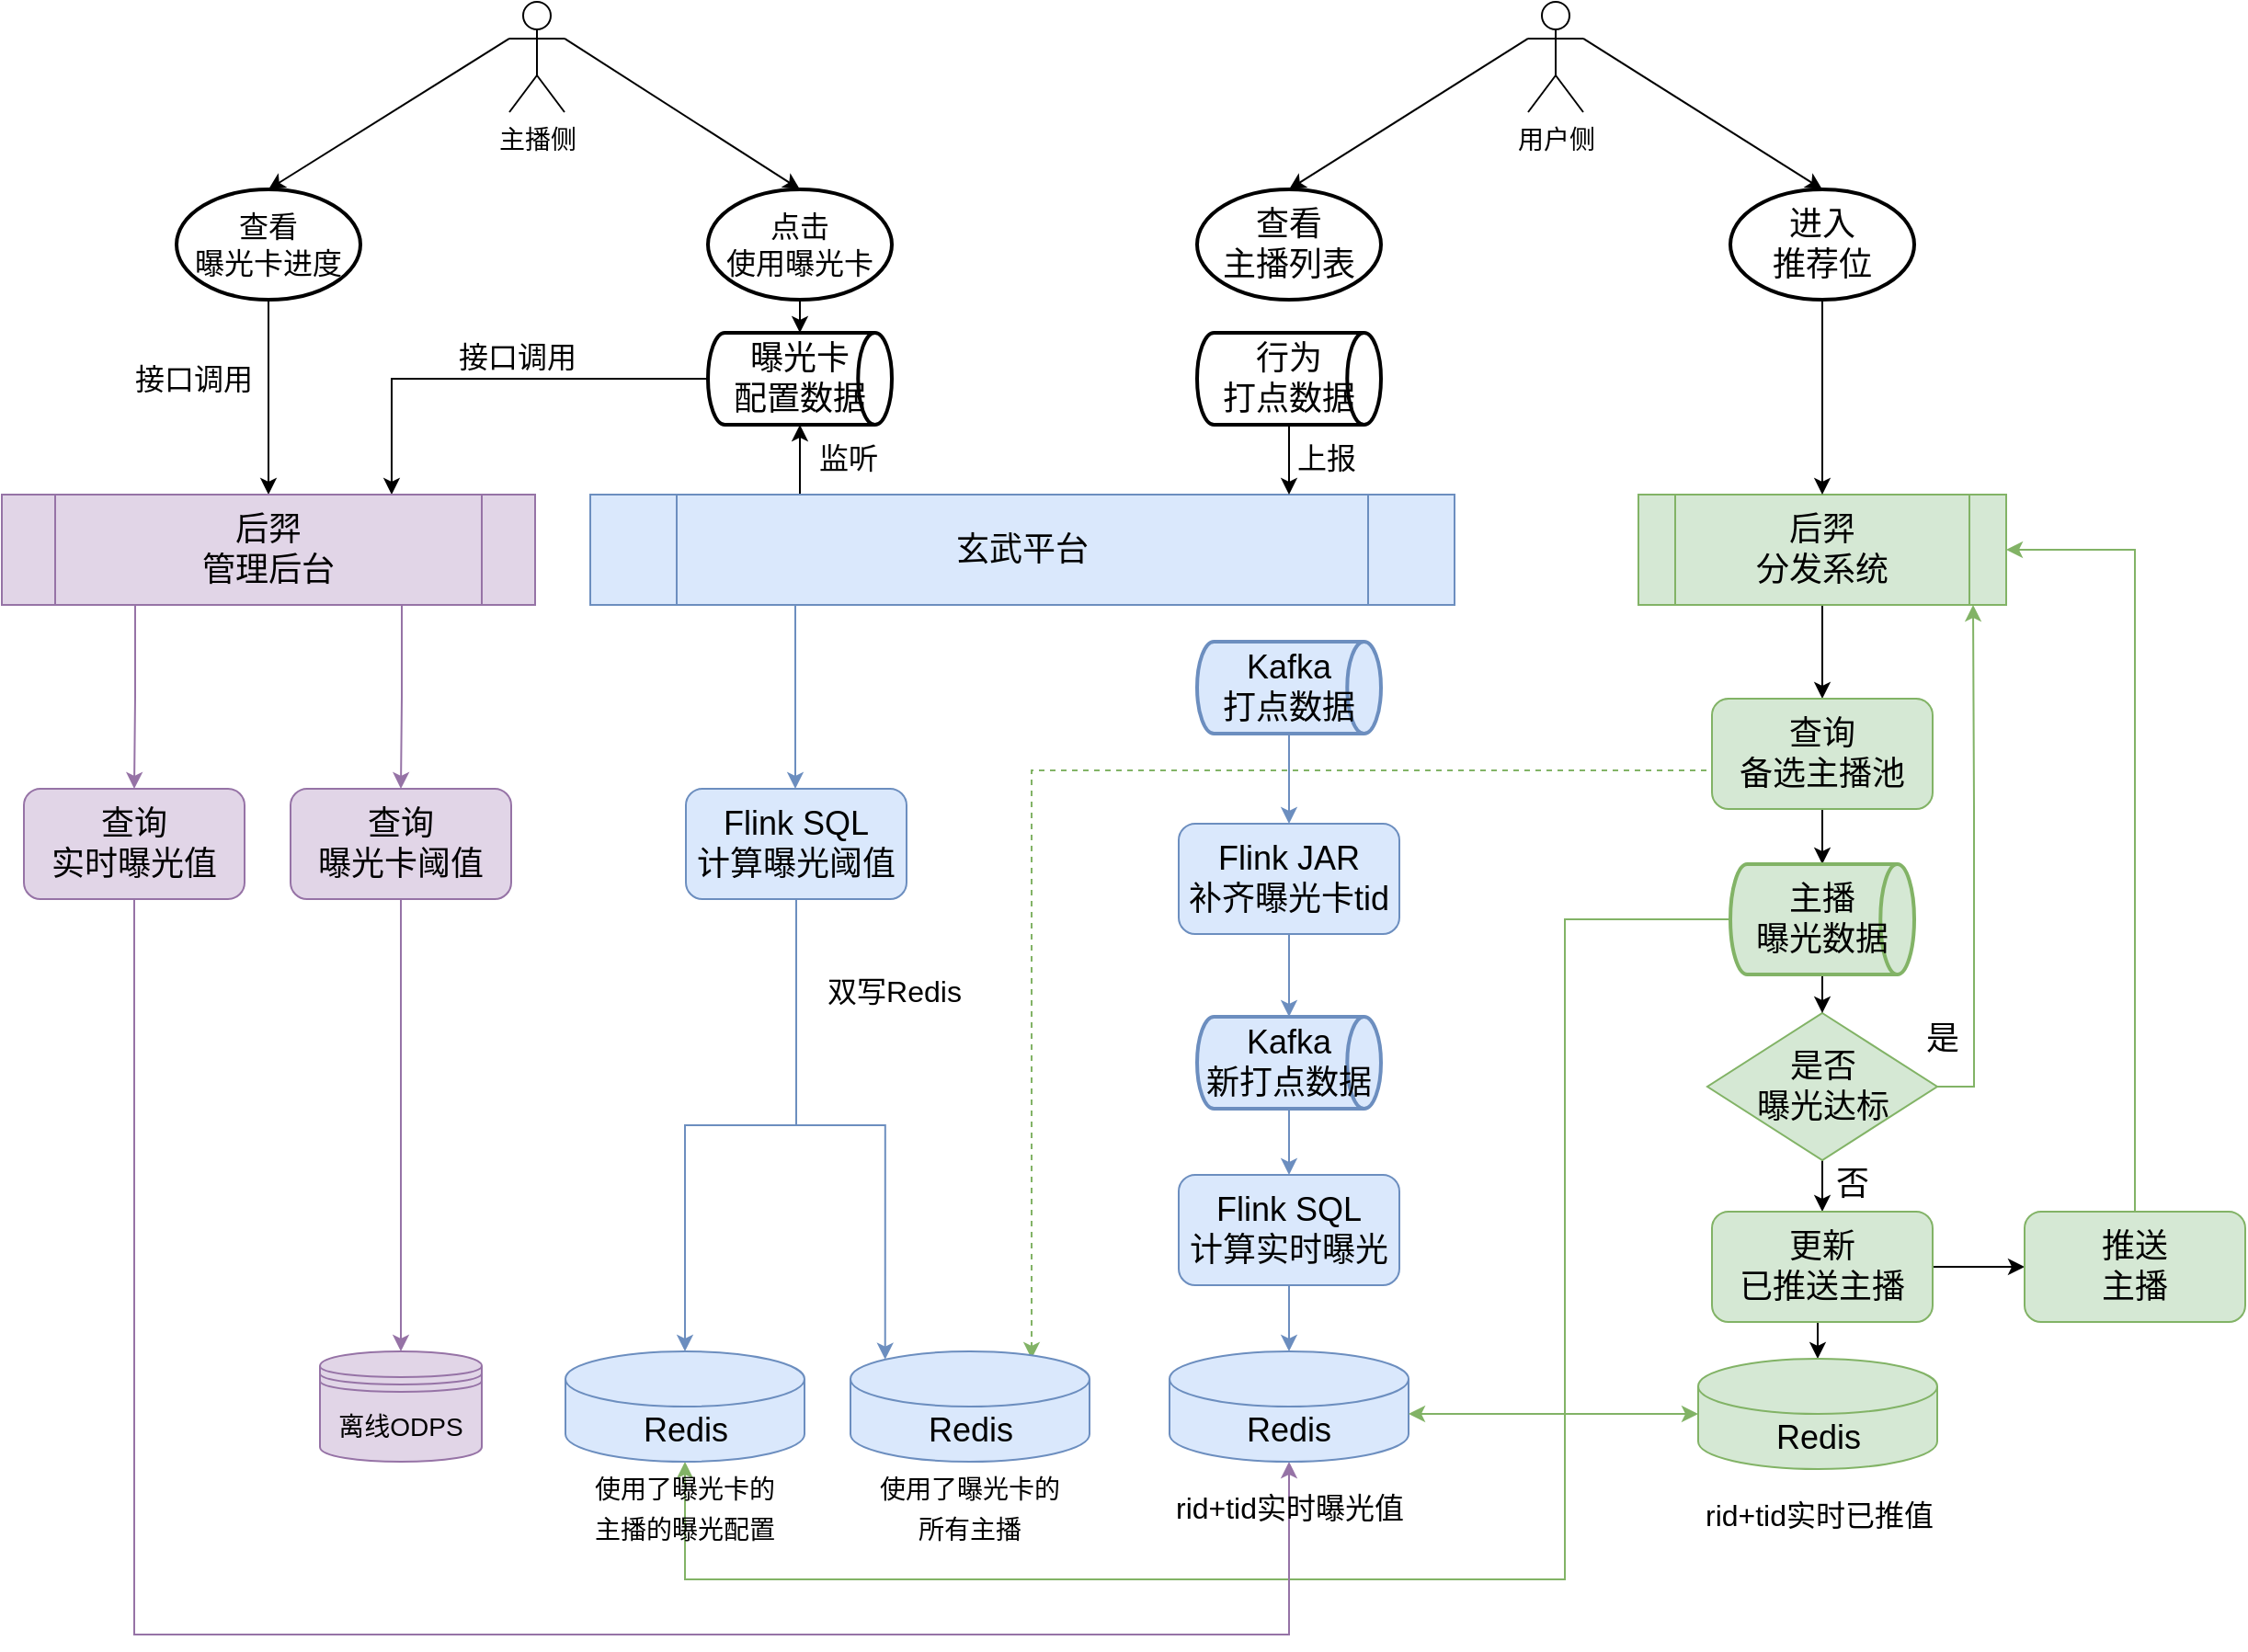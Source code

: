 <mxfile version="18.1.2" type="github">
  <diagram id="C5RBs43oDa-KdzZeNtuy" name="Page-1">
    <mxGraphModel dx="2249" dy="708" grid="1" gridSize="10" guides="1" tooltips="1" connect="1" arrows="1" fold="1" page="1" pageScale="1" pageWidth="827" pageHeight="1169" math="0" shadow="0">
      <root>
        <mxCell id="WIyWlLk6GJQsqaUBKTNV-0" />
        <mxCell id="WIyWlLk6GJQsqaUBKTNV-1" parent="WIyWlLk6GJQsqaUBKTNV-0" />
        <mxCell id="QYNvbnqAfwnq2PlY06qU-68" style="edgeStyle=orthogonalEdgeStyle;rounded=0;orthogonalLoop=1;jettySize=auto;html=1;exitX=0;exitY=0.5;exitDx=0;exitDy=0;exitPerimeter=0;entryX=0.5;entryY=1;entryDx=0;entryDy=0;entryPerimeter=0;fontSize=16;fillColor=#d5e8d4;strokeColor=#82b366;" edge="1" parent="WIyWlLk6GJQsqaUBKTNV-1" source="QYNvbnqAfwnq2PlY06qU-36" target="QYNvbnqAfwnq2PlY06qU-10">
          <mxGeometry relative="1" as="geometry">
            <Array as="points">
              <mxPoint x="600" y="611" />
              <mxPoint x="600" y="970" />
              <mxPoint x="122" y="970" />
            </Array>
          </mxGeometry>
        </mxCell>
        <mxCell id="QYNvbnqAfwnq2PlY06qU-76" style="edgeStyle=orthogonalEdgeStyle;rounded=0;orthogonalLoop=1;jettySize=auto;html=1;exitX=0.5;exitY=1;exitDx=0;exitDy=0;fontSize=16;entryX=0.5;entryY=1;entryDx=0;entryDy=0;entryPerimeter=0;fillColor=#e1d5e7;strokeColor=#9673a6;" edge="1" parent="WIyWlLk6GJQsqaUBKTNV-1" source="QYNvbnqAfwnq2PlY06qU-73" target="QYNvbnqAfwnq2PlY06qU-13">
          <mxGeometry relative="1" as="geometry">
            <mxPoint x="451" y="880" as="targetPoint" />
            <Array as="points">
              <mxPoint x="-178" y="1000" />
              <mxPoint x="450" y="1000" />
            </Array>
          </mxGeometry>
        </mxCell>
        <mxCell id="QYNvbnqAfwnq2PlY06qU-83" style="edgeStyle=none;rounded=0;orthogonalLoop=1;jettySize=auto;html=1;exitX=1;exitY=0.333;exitDx=0;exitDy=0;exitPerimeter=0;entryX=0.5;entryY=0;entryDx=0;entryDy=0;entryPerimeter=0;fontSize=16;" edge="1" parent="WIyWlLk6GJQsqaUBKTNV-1" source="QYNvbnqAfwnq2PlY06qU-0" target="QYNvbnqAfwnq2PlY06qU-32">
          <mxGeometry relative="1" as="geometry" />
        </mxCell>
        <mxCell id="QYNvbnqAfwnq2PlY06qU-84" style="edgeStyle=none;rounded=0;orthogonalLoop=1;jettySize=auto;html=1;exitX=0;exitY=0.333;exitDx=0;exitDy=0;exitPerimeter=0;entryX=0.5;entryY=0;entryDx=0;entryDy=0;entryPerimeter=0;fontSize=16;" edge="1" parent="WIyWlLk6GJQsqaUBKTNV-1" source="QYNvbnqAfwnq2PlY06qU-0" target="QYNvbnqAfwnq2PlY06qU-34">
          <mxGeometry relative="1" as="geometry" />
        </mxCell>
        <mxCell id="QYNvbnqAfwnq2PlY06qU-0" value="&lt;font style=&quot;font-size: 14px;&quot;&gt;主播侧&lt;/font&gt;" style="shape=umlActor;verticalLabelPosition=bottom;verticalAlign=top;html=1;outlineConnect=0;" vertex="1" parent="WIyWlLk6GJQsqaUBKTNV-1">
          <mxGeometry x="26" y="112" width="30" height="60" as="geometry" />
        </mxCell>
        <mxCell id="QYNvbnqAfwnq2PlY06qU-81" style="rounded=0;orthogonalLoop=1;jettySize=auto;html=1;exitX=1;exitY=0.333;exitDx=0;exitDy=0;exitPerimeter=0;entryX=0.5;entryY=0;entryDx=0;entryDy=0;entryPerimeter=0;fontSize=16;" edge="1" parent="WIyWlLk6GJQsqaUBKTNV-1" source="QYNvbnqAfwnq2PlY06qU-1" target="QYNvbnqAfwnq2PlY06qU-31">
          <mxGeometry relative="1" as="geometry" />
        </mxCell>
        <mxCell id="QYNvbnqAfwnq2PlY06qU-82" style="edgeStyle=none;rounded=0;orthogonalLoop=1;jettySize=auto;html=1;exitX=0;exitY=0.333;exitDx=0;exitDy=0;exitPerimeter=0;entryX=0.5;entryY=0;entryDx=0;entryDy=0;entryPerimeter=0;fontSize=16;" edge="1" parent="WIyWlLk6GJQsqaUBKTNV-1" source="QYNvbnqAfwnq2PlY06qU-1" target="QYNvbnqAfwnq2PlY06qU-35">
          <mxGeometry relative="1" as="geometry" />
        </mxCell>
        <mxCell id="QYNvbnqAfwnq2PlY06qU-1" value="&lt;font style=&quot;font-size: 14px;&quot;&gt;用户侧&lt;/font&gt;" style="shape=umlActor;verticalLabelPosition=bottom;verticalAlign=top;html=1;outlineConnect=0;" vertex="1" parent="WIyWlLk6GJQsqaUBKTNV-1">
          <mxGeometry x="580" y="112" width="30" height="60" as="geometry" />
        </mxCell>
        <mxCell id="QYNvbnqAfwnq2PlY06qU-38" style="edgeStyle=orthogonalEdgeStyle;rounded=0;orthogonalLoop=1;jettySize=auto;html=1;exitX=0.5;exitY=1;exitDx=0;exitDy=0;entryX=0.5;entryY=0;entryDx=0;entryDy=0;fontSize=18;" edge="1" parent="WIyWlLk6GJQsqaUBKTNV-1" source="QYNvbnqAfwnq2PlY06qU-3" target="QYNvbnqAfwnq2PlY06qU-4">
          <mxGeometry relative="1" as="geometry" />
        </mxCell>
        <mxCell id="QYNvbnqAfwnq2PlY06qU-3" value="后羿&lt;br&gt;分发系统" style="shape=process;whiteSpace=wrap;html=1;backgroundOutline=1;fontSize=18;fillColor=#d5e8d4;strokeColor=#82b366;" vertex="1" parent="WIyWlLk6GJQsqaUBKTNV-1">
          <mxGeometry x="640" y="380" width="200" height="60" as="geometry" />
        </mxCell>
        <mxCell id="QYNvbnqAfwnq2PlY06qU-39" style="edgeStyle=orthogonalEdgeStyle;rounded=0;orthogonalLoop=1;jettySize=auto;html=1;exitX=0.5;exitY=1;exitDx=0;exitDy=0;entryX=0.5;entryY=0;entryDx=0;entryDy=0;entryPerimeter=0;fontSize=18;" edge="1" parent="WIyWlLk6GJQsqaUBKTNV-1" source="QYNvbnqAfwnq2PlY06qU-4" target="QYNvbnqAfwnq2PlY06qU-36">
          <mxGeometry relative="1" as="geometry" />
        </mxCell>
        <mxCell id="QYNvbnqAfwnq2PlY06qU-98" style="edgeStyle=orthogonalEdgeStyle;rounded=0;orthogonalLoop=1;jettySize=auto;html=1;exitX=0;exitY=0.5;exitDx=0;exitDy=0;fontSize=16;fillColor=#d5e8d4;strokeColor=#82b366;dashed=1;" edge="1" parent="WIyWlLk6GJQsqaUBKTNV-1" source="QYNvbnqAfwnq2PlY06qU-4">
          <mxGeometry relative="1" as="geometry">
            <mxPoint x="310" y="850" as="targetPoint" />
            <Array as="points">
              <mxPoint x="680" y="530" />
              <mxPoint x="310" y="530" />
            </Array>
          </mxGeometry>
        </mxCell>
        <mxCell id="QYNvbnqAfwnq2PlY06qU-4" value="&lt;span style=&quot;font-size: 18px;&quot;&gt;查询&lt;br&gt;备选主播池&lt;/span&gt;" style="rounded=1;whiteSpace=wrap;html=1;fontSize=14;fillColor=#d5e8d4;strokeColor=#82b366;" vertex="1" parent="WIyWlLk6GJQsqaUBKTNV-1">
          <mxGeometry x="680" y="491" width="120" height="60" as="geometry" />
        </mxCell>
        <mxCell id="QYNvbnqAfwnq2PlY06qU-7" value="" style="group;" vertex="1" connectable="0" parent="WIyWlLk6GJQsqaUBKTNV-1">
          <mxGeometry x="209" y="846" width="135" height="100" as="geometry" />
        </mxCell>
        <mxCell id="QYNvbnqAfwnq2PlY06qU-5" value="Redis" style="shape=cylinder3;whiteSpace=wrap;html=1;boundedLbl=1;backgroundOutline=1;size=15;fontSize=18;fillColor=#dae8fc;strokeColor=#6c8ebf;" vertex="1" parent="QYNvbnqAfwnq2PlY06qU-7">
          <mxGeometry x="2.5" width="130" height="60" as="geometry" />
        </mxCell>
        <mxCell id="QYNvbnqAfwnq2PlY06qU-6" value="&lt;font style=&quot;font-size: 14px;&quot;&gt;使用了曝光卡的&lt;br&gt;所有主播&lt;/font&gt;" style="text;html=1;align=center;verticalAlign=middle;whiteSpace=wrap;rounded=0;fontSize=18;" vertex="1" parent="QYNvbnqAfwnq2PlY06qU-7">
          <mxGeometry y="70" width="135" height="30" as="geometry" />
        </mxCell>
        <mxCell id="QYNvbnqAfwnq2PlY06qU-9" value="" style="group;" vertex="1" connectable="0" parent="WIyWlLk6GJQsqaUBKTNV-1">
          <mxGeometry x="54" y="846" width="135" height="100" as="geometry" />
        </mxCell>
        <mxCell id="QYNvbnqAfwnq2PlY06qU-10" value="Redis" style="shape=cylinder3;whiteSpace=wrap;html=1;boundedLbl=1;backgroundOutline=1;size=15;fontSize=18;fillColor=#dae8fc;strokeColor=#6c8ebf;" vertex="1" parent="QYNvbnqAfwnq2PlY06qU-9">
          <mxGeometry x="2.5" width="130" height="60" as="geometry" />
        </mxCell>
        <mxCell id="QYNvbnqAfwnq2PlY06qU-11" value="&lt;font style=&quot;font-size: 14px;&quot;&gt;使用了曝光卡的&lt;br&gt;主播的曝光配置&lt;/font&gt;" style="text;html=1;strokeColor=none;fillColor=none;align=center;verticalAlign=middle;whiteSpace=wrap;rounded=0;fontSize=18;" vertex="1" parent="QYNvbnqAfwnq2PlY06qU-9">
          <mxGeometry y="70" width="135" height="30" as="geometry" />
        </mxCell>
        <mxCell id="QYNvbnqAfwnq2PlY06qU-12" value="" style="group;" vertex="1" connectable="0" parent="WIyWlLk6GJQsqaUBKTNV-1">
          <mxGeometry x="382.5" y="846" width="135" height="100" as="geometry" />
        </mxCell>
        <mxCell id="QYNvbnqAfwnq2PlY06qU-13" value="Redis" style="shape=cylinder3;whiteSpace=wrap;html=1;boundedLbl=1;backgroundOutline=1;size=15;fontSize=18;fillColor=#dae8fc;strokeColor=#6c8ebf;" vertex="1" parent="QYNvbnqAfwnq2PlY06qU-12">
          <mxGeometry x="2.5" width="130" height="60" as="geometry" />
        </mxCell>
        <mxCell id="QYNvbnqAfwnq2PlY06qU-14" value="&lt;font style=&quot;font-size: 16px;&quot;&gt;rid+tid实时曝光值&lt;/font&gt;" style="text;html=1;align=center;verticalAlign=middle;whiteSpace=wrap;rounded=0;fontSize=18;" vertex="1" parent="QYNvbnqAfwnq2PlY06qU-12">
          <mxGeometry x="0.5" y="70" width="135" height="30" as="geometry" />
        </mxCell>
        <mxCell id="QYNvbnqAfwnq2PlY06qU-41" style="edgeStyle=orthogonalEdgeStyle;rounded=0;orthogonalLoop=1;jettySize=auto;html=1;exitX=0.5;exitY=1;exitDx=0;exitDy=0;fontSize=18;" edge="1" parent="WIyWlLk6GJQsqaUBKTNV-1" source="QYNvbnqAfwnq2PlY06qU-15" target="QYNvbnqAfwnq2PlY06qU-16">
          <mxGeometry relative="1" as="geometry" />
        </mxCell>
        <mxCell id="QYNvbnqAfwnq2PlY06qU-49" style="edgeStyle=orthogonalEdgeStyle;rounded=0;orthogonalLoop=1;jettySize=auto;html=1;exitX=1;exitY=0.5;exitDx=0;exitDy=0;entryX=0.91;entryY=1;entryDx=0;entryDy=0;entryPerimeter=0;fontSize=18;fillColor=#d5e8d4;strokeColor=#82b366;" edge="1" parent="WIyWlLk6GJQsqaUBKTNV-1" source="QYNvbnqAfwnq2PlY06qU-15" target="QYNvbnqAfwnq2PlY06qU-3">
          <mxGeometry relative="1" as="geometry" />
        </mxCell>
        <mxCell id="QYNvbnqAfwnq2PlY06qU-15" value="&lt;font style=&quot;font-size: 18px;&quot;&gt;是否&lt;br&gt;曝光达标&lt;/font&gt;" style="rhombus;whiteSpace=wrap;html=1;fontSize=14;fillColor=#d5e8d4;strokeColor=#82b366;" vertex="1" parent="WIyWlLk6GJQsqaUBKTNV-1">
          <mxGeometry x="677.5" y="662" width="125" height="80" as="geometry" />
        </mxCell>
        <mxCell id="QYNvbnqAfwnq2PlY06qU-94" style="edgeStyle=orthogonalEdgeStyle;rounded=0;orthogonalLoop=1;jettySize=auto;html=1;exitX=1;exitY=0.5;exitDx=0;exitDy=0;entryX=0;entryY=0.5;entryDx=0;entryDy=0;fontSize=16;" edge="1" parent="WIyWlLk6GJQsqaUBKTNV-1" source="QYNvbnqAfwnq2PlY06qU-16" target="QYNvbnqAfwnq2PlY06qU-17">
          <mxGeometry relative="1" as="geometry" />
        </mxCell>
        <mxCell id="QYNvbnqAfwnq2PlY06qU-96" style="edgeStyle=orthogonalEdgeStyle;rounded=0;orthogonalLoop=1;jettySize=auto;html=1;exitX=0.5;exitY=1;exitDx=0;exitDy=0;entryX=0.5;entryY=0;entryDx=0;entryDy=0;entryPerimeter=0;fontSize=16;" edge="1" parent="WIyWlLk6GJQsqaUBKTNV-1" source="QYNvbnqAfwnq2PlY06qU-16" target="QYNvbnqAfwnq2PlY06qU-92">
          <mxGeometry relative="1" as="geometry" />
        </mxCell>
        <mxCell id="QYNvbnqAfwnq2PlY06qU-16" value="&lt;span style=&quot;font-size: 18px;&quot;&gt;更新&lt;br&gt;&lt;/span&gt;&lt;span style=&quot;font-size: 18px;&quot;&gt;已推送主播&lt;/span&gt;" style="rounded=1;whiteSpace=wrap;html=1;fontSize=14;fillColor=#d5e8d4;strokeColor=#82b366;" vertex="1" parent="WIyWlLk6GJQsqaUBKTNV-1">
          <mxGeometry x="680" y="770" width="120" height="60" as="geometry" />
        </mxCell>
        <mxCell id="QYNvbnqAfwnq2PlY06qU-95" style="edgeStyle=orthogonalEdgeStyle;rounded=0;orthogonalLoop=1;jettySize=auto;html=1;exitX=0.5;exitY=0;exitDx=0;exitDy=0;entryX=1;entryY=0.5;entryDx=0;entryDy=0;fontSize=16;fillColor=#d5e8d4;strokeColor=#82b366;" edge="1" parent="WIyWlLk6GJQsqaUBKTNV-1" source="QYNvbnqAfwnq2PlY06qU-17" target="QYNvbnqAfwnq2PlY06qU-3">
          <mxGeometry relative="1" as="geometry" />
        </mxCell>
        <mxCell id="QYNvbnqAfwnq2PlY06qU-17" value="&lt;span style=&quot;font-size: 18px;&quot;&gt;推送&lt;br&gt;主播&lt;/span&gt;" style="rounded=1;whiteSpace=wrap;html=1;fontSize=14;fillColor=#d5e8d4;strokeColor=#82b366;" vertex="1" parent="WIyWlLk6GJQsqaUBKTNV-1">
          <mxGeometry x="850" y="770" width="120" height="60" as="geometry" />
        </mxCell>
        <mxCell id="QYNvbnqAfwnq2PlY06qU-52" style="edgeStyle=orthogonalEdgeStyle;rounded=0;orthogonalLoop=1;jettySize=auto;html=1;exitX=0.5;exitY=1;exitDx=0;exitDy=0;entryX=0.5;entryY=0;entryDx=0;entryDy=0;entryPerimeter=0;fontSize=18;fillColor=#dae8fc;strokeColor=#6c8ebf;" edge="1" parent="WIyWlLk6GJQsqaUBKTNV-1" source="QYNvbnqAfwnq2PlY06qU-20" target="QYNvbnqAfwnq2PlY06qU-48">
          <mxGeometry relative="1" as="geometry" />
        </mxCell>
        <mxCell id="QYNvbnqAfwnq2PlY06qU-20" value="&lt;span style=&quot;font-size: 18px;&quot;&gt;Flink JAR&lt;br&gt;补齐曝光卡tid&lt;br&gt;&lt;/span&gt;" style="rounded=1;whiteSpace=wrap;html=1;fontSize=14;fillColor=#dae8fc;strokeColor=#6c8ebf;" vertex="1" parent="WIyWlLk6GJQsqaUBKTNV-1">
          <mxGeometry x="390" y="559" width="120" height="60" as="geometry" />
        </mxCell>
        <mxCell id="QYNvbnqAfwnq2PlY06qU-54" style="edgeStyle=orthogonalEdgeStyle;rounded=0;orthogonalLoop=1;jettySize=auto;html=1;exitX=0.5;exitY=1;exitDx=0;exitDy=0;entryX=0.5;entryY=0;entryDx=0;entryDy=0;entryPerimeter=0;fontSize=18;fillColor=#dae8fc;strokeColor=#6c8ebf;" edge="1" parent="WIyWlLk6GJQsqaUBKTNV-1" source="QYNvbnqAfwnq2PlY06qU-22" target="QYNvbnqAfwnq2PlY06qU-13">
          <mxGeometry relative="1" as="geometry" />
        </mxCell>
        <mxCell id="QYNvbnqAfwnq2PlY06qU-22" value="&lt;span style=&quot;font-size: 18px;&quot;&gt;Flink SQL&lt;br&gt;计算实时曝光&lt;br&gt;&lt;/span&gt;" style="rounded=1;whiteSpace=wrap;html=1;fontSize=14;fillColor=#dae8fc;strokeColor=#6c8ebf;" vertex="1" parent="WIyWlLk6GJQsqaUBKTNV-1">
          <mxGeometry x="390" y="750" width="120" height="60" as="geometry" />
        </mxCell>
        <mxCell id="QYNvbnqAfwnq2PlY06qU-26" value="&lt;font style=&quot;font-size: 14px;&quot;&gt;离线ODPS&lt;/font&gt;" style="shape=datastore;whiteSpace=wrap;html=1;fontSize=18;fillColor=#e1d5e7;strokeColor=#9673a6;" vertex="1" parent="WIyWlLk6GJQsqaUBKTNV-1">
          <mxGeometry x="-77" y="846" width="88" height="60" as="geometry" />
        </mxCell>
        <mxCell id="QYNvbnqAfwnq2PlY06qU-60" style="edgeStyle=orthogonalEdgeStyle;rounded=0;orthogonalLoop=1;jettySize=auto;html=1;exitX=0.25;exitY=1;exitDx=0;exitDy=0;fontSize=16;fillColor=#dae8fc;strokeColor=#6c8ebf;" edge="1" parent="WIyWlLk6GJQsqaUBKTNV-1" target="QYNvbnqAfwnq2PlY06qU-57">
          <mxGeometry relative="1" as="geometry">
            <mxPoint x="181.5" y="440" as="sourcePoint" />
          </mxGeometry>
        </mxCell>
        <mxCell id="QYNvbnqAfwnq2PlY06qU-99" style="edgeStyle=orthogonalEdgeStyle;rounded=0;orthogonalLoop=1;jettySize=auto;html=1;exitX=0.25;exitY=0;exitDx=0;exitDy=0;fontSize=16;entryX=0.5;entryY=1;entryDx=0;entryDy=0;entryPerimeter=0;" edge="1" parent="WIyWlLk6GJQsqaUBKTNV-1" source="QYNvbnqAfwnq2PlY06qU-29" target="QYNvbnqAfwnq2PlY06qU-55">
          <mxGeometry relative="1" as="geometry">
            <mxPoint x="188" y="350" as="targetPoint" />
          </mxGeometry>
        </mxCell>
        <mxCell id="QYNvbnqAfwnq2PlY06qU-29" value="玄武平台" style="shape=process;whiteSpace=wrap;html=1;backgroundOutline=1;fontSize=18;fillColor=#dae8fc;strokeColor=#6c8ebf;" vertex="1" parent="WIyWlLk6GJQsqaUBKTNV-1">
          <mxGeometry x="70" y="380" width="470" height="60" as="geometry" />
        </mxCell>
        <mxCell id="QYNvbnqAfwnq2PlY06qU-37" style="edgeStyle=orthogonalEdgeStyle;rounded=0;orthogonalLoop=1;jettySize=auto;html=1;exitX=0.5;exitY=1;exitDx=0;exitDy=0;exitPerimeter=0;fontSize=18;" edge="1" parent="WIyWlLk6GJQsqaUBKTNV-1" source="QYNvbnqAfwnq2PlY06qU-31" target="QYNvbnqAfwnq2PlY06qU-3">
          <mxGeometry relative="1" as="geometry" />
        </mxCell>
        <mxCell id="QYNvbnqAfwnq2PlY06qU-31" value="&lt;font style=&quot;font-size: 18px;&quot;&gt;进入&lt;br&gt;推荐位&lt;/font&gt;" style="strokeWidth=2;html=1;shape=mxgraph.flowchart.start_1;whiteSpace=wrap;fontSize=14;" vertex="1" parent="WIyWlLk6GJQsqaUBKTNV-1">
          <mxGeometry x="690" y="214" width="100" height="60" as="geometry" />
        </mxCell>
        <mxCell id="QYNvbnqAfwnq2PlY06qU-61" style="edgeStyle=orthogonalEdgeStyle;rounded=0;orthogonalLoop=1;jettySize=auto;html=1;exitX=0.5;exitY=1;exitDx=0;exitDy=0;exitPerimeter=0;fontSize=16;" edge="1" parent="WIyWlLk6GJQsqaUBKTNV-1" source="QYNvbnqAfwnq2PlY06qU-32" target="QYNvbnqAfwnq2PlY06qU-55">
          <mxGeometry relative="1" as="geometry" />
        </mxCell>
        <mxCell id="QYNvbnqAfwnq2PlY06qU-32" value="&lt;font style=&quot;font-size: 16px;&quot;&gt;点击&lt;br style=&quot;&quot;&gt;使用曝光卡&lt;/font&gt;" style="strokeWidth=2;html=1;shape=mxgraph.flowchart.start_1;whiteSpace=wrap;fontSize=14;" vertex="1" parent="WIyWlLk6GJQsqaUBKTNV-1">
          <mxGeometry x="134" y="214" width="100" height="60" as="geometry" />
        </mxCell>
        <mxCell id="QYNvbnqAfwnq2PlY06qU-87" style="edgeStyle=orthogonalEdgeStyle;rounded=0;orthogonalLoop=1;jettySize=auto;html=1;exitX=0.5;exitY=1;exitDx=0;exitDy=0;exitPerimeter=0;fontSize=16;" edge="1" parent="WIyWlLk6GJQsqaUBKTNV-1" source="QYNvbnqAfwnq2PlY06qU-34" target="QYNvbnqAfwnq2PlY06qU-69">
          <mxGeometry relative="1" as="geometry" />
        </mxCell>
        <mxCell id="QYNvbnqAfwnq2PlY06qU-34" value="&lt;font style=&quot;font-size: 16px;&quot;&gt;查看&lt;br style=&quot;&quot;&gt;曝光卡进度&lt;/font&gt;" style="strokeWidth=2;html=1;shape=mxgraph.flowchart.start_1;whiteSpace=wrap;fontSize=14;" vertex="1" parent="WIyWlLk6GJQsqaUBKTNV-1">
          <mxGeometry x="-155" y="214" width="100" height="60" as="geometry" />
        </mxCell>
        <mxCell id="QYNvbnqAfwnq2PlY06qU-35" value="&lt;font style=&quot;font-size: 18px;&quot;&gt;查看&lt;br&gt;主播列表&lt;br&gt;&lt;/font&gt;" style="strokeWidth=2;html=1;shape=mxgraph.flowchart.start_1;whiteSpace=wrap;fontSize=14;" vertex="1" parent="WIyWlLk6GJQsqaUBKTNV-1">
          <mxGeometry x="400" y="214" width="100" height="60" as="geometry" />
        </mxCell>
        <mxCell id="QYNvbnqAfwnq2PlY06qU-40" style="edgeStyle=orthogonalEdgeStyle;rounded=0;orthogonalLoop=1;jettySize=auto;html=1;exitX=0.5;exitY=1;exitDx=0;exitDy=0;exitPerimeter=0;entryX=0.5;entryY=0;entryDx=0;entryDy=0;fontSize=18;" edge="1" parent="WIyWlLk6GJQsqaUBKTNV-1" source="QYNvbnqAfwnq2PlY06qU-36" target="QYNvbnqAfwnq2PlY06qU-15">
          <mxGeometry relative="1" as="geometry" />
        </mxCell>
        <mxCell id="QYNvbnqAfwnq2PlY06qU-66" style="edgeStyle=orthogonalEdgeStyle;rounded=0;orthogonalLoop=1;jettySize=auto;html=1;exitX=0;exitY=0.5;exitDx=0;exitDy=0;exitPerimeter=0;fontSize=16;fillColor=#d5e8d4;strokeColor=#82b366;" edge="1" parent="WIyWlLk6GJQsqaUBKTNV-1" source="QYNvbnqAfwnq2PlY06qU-36">
          <mxGeometry relative="1" as="geometry">
            <mxPoint x="515" y="880" as="targetPoint" />
            <Array as="points">
              <mxPoint x="600" y="611" />
              <mxPoint x="600" y="880" />
            </Array>
          </mxGeometry>
        </mxCell>
        <mxCell id="QYNvbnqAfwnq2PlY06qU-97" style="edgeStyle=orthogonalEdgeStyle;rounded=0;orthogonalLoop=1;jettySize=auto;html=1;exitX=0;exitY=0.5;exitDx=0;exitDy=0;exitPerimeter=0;entryX=0;entryY=0.5;entryDx=0;entryDy=0;entryPerimeter=0;fontSize=16;fillColor=#d5e8d4;strokeColor=#82b366;" edge="1" parent="WIyWlLk6GJQsqaUBKTNV-1" source="QYNvbnqAfwnq2PlY06qU-36" target="QYNvbnqAfwnq2PlY06qU-92">
          <mxGeometry relative="1" as="geometry">
            <Array as="points">
              <mxPoint x="600" y="611" />
              <mxPoint x="600" y="880" />
            </Array>
          </mxGeometry>
        </mxCell>
        <mxCell id="QYNvbnqAfwnq2PlY06qU-36" value="&lt;font style=&quot;font-size: 18px;&quot;&gt;主播&lt;br&gt;曝光数据&lt;/font&gt;" style="strokeWidth=2;html=1;shape=mxgraph.flowchart.direct_data;whiteSpace=wrap;fontSize=16;fillColor=#d5e8d4;strokeColor=#82b366;" vertex="1" parent="WIyWlLk6GJQsqaUBKTNV-1">
          <mxGeometry x="690" y="581" width="100" height="60" as="geometry" />
        </mxCell>
        <mxCell id="QYNvbnqAfwnq2PlY06qU-45" value="否" style="text;html=1;align=center;verticalAlign=middle;resizable=0;points=[];autosize=1;strokeColor=none;fillColor=none;fontSize=18;" vertex="1" parent="WIyWlLk6GJQsqaUBKTNV-1">
          <mxGeometry x="741" y="740" width="30" height="30" as="geometry" />
        </mxCell>
        <mxCell id="QYNvbnqAfwnq2PlY06qU-46" value="是" style="text;html=1;align=center;verticalAlign=middle;resizable=0;points=[];autosize=1;strokeColor=none;fillColor=none;fontSize=18;" vertex="1" parent="WIyWlLk6GJQsqaUBKTNV-1">
          <mxGeometry x="790" y="661" width="30" height="30" as="geometry" />
        </mxCell>
        <mxCell id="QYNvbnqAfwnq2PlY06qU-51" style="edgeStyle=orthogonalEdgeStyle;rounded=0;orthogonalLoop=1;jettySize=auto;html=1;exitX=0.5;exitY=1;exitDx=0;exitDy=0;exitPerimeter=0;entryX=0.5;entryY=0;entryDx=0;entryDy=0;fontSize=18;fillColor=#dae8fc;strokeColor=#6c8ebf;" edge="1" parent="WIyWlLk6GJQsqaUBKTNV-1" source="QYNvbnqAfwnq2PlY06qU-47" target="QYNvbnqAfwnq2PlY06qU-20">
          <mxGeometry relative="1" as="geometry" />
        </mxCell>
        <mxCell id="QYNvbnqAfwnq2PlY06qU-47" value="&lt;span style=&quot;font-size: 18px;&quot;&gt;Kafka&lt;br&gt;打点数据&lt;/span&gt;" style="strokeWidth=2;html=1;shape=mxgraph.flowchart.direct_data;whiteSpace=wrap;fontSize=16;fillColor=#dae8fc;strokeColor=#6c8ebf;" vertex="1" parent="WIyWlLk6GJQsqaUBKTNV-1">
          <mxGeometry x="400" y="460" width="100" height="50" as="geometry" />
        </mxCell>
        <mxCell id="QYNvbnqAfwnq2PlY06qU-53" style="edgeStyle=orthogonalEdgeStyle;rounded=0;orthogonalLoop=1;jettySize=auto;html=1;exitX=0.5;exitY=1;exitDx=0;exitDy=0;exitPerimeter=0;entryX=0.5;entryY=0;entryDx=0;entryDy=0;fontSize=18;fillColor=#dae8fc;strokeColor=#6c8ebf;" edge="1" parent="WIyWlLk6GJQsqaUBKTNV-1" source="QYNvbnqAfwnq2PlY06qU-48" target="QYNvbnqAfwnq2PlY06qU-22">
          <mxGeometry relative="1" as="geometry" />
        </mxCell>
        <mxCell id="QYNvbnqAfwnq2PlY06qU-48" value="&lt;span style=&quot;font-size: 18px;&quot;&gt;Kafka&lt;br&gt;新打点数据&lt;/span&gt;" style="strokeWidth=2;html=1;shape=mxgraph.flowchart.direct_data;whiteSpace=wrap;fontSize=16;fillColor=#dae8fc;strokeColor=#6c8ebf;" vertex="1" parent="WIyWlLk6GJQsqaUBKTNV-1">
          <mxGeometry x="400" y="664" width="100" height="50" as="geometry" />
        </mxCell>
        <mxCell id="QYNvbnqAfwnq2PlY06qU-85" style="edgeStyle=orthogonalEdgeStyle;rounded=0;orthogonalLoop=1;jettySize=auto;html=1;exitX=0;exitY=0.5;exitDx=0;exitDy=0;exitPerimeter=0;entryX=0.731;entryY=0;entryDx=0;entryDy=0;entryPerimeter=0;fontSize=16;" edge="1" parent="WIyWlLk6GJQsqaUBKTNV-1" source="QYNvbnqAfwnq2PlY06qU-55" target="QYNvbnqAfwnq2PlY06qU-69">
          <mxGeometry relative="1" as="geometry" />
        </mxCell>
        <mxCell id="QYNvbnqAfwnq2PlY06qU-55" value="&lt;span style=&quot;font-size: 18px;&quot;&gt;曝光卡&lt;br&gt;配置数据&lt;/span&gt;" style="strokeWidth=2;html=1;shape=mxgraph.flowchart.direct_data;whiteSpace=wrap;fontSize=16;" vertex="1" parent="WIyWlLk6GJQsqaUBKTNV-1">
          <mxGeometry x="134" y="292" width="100" height="50" as="geometry" />
        </mxCell>
        <mxCell id="QYNvbnqAfwnq2PlY06qU-101" style="edgeStyle=orthogonalEdgeStyle;rounded=0;orthogonalLoop=1;jettySize=auto;html=1;exitX=0.5;exitY=1;exitDx=0;exitDy=0;exitPerimeter=0;fontSize=16;" edge="1" parent="WIyWlLk6GJQsqaUBKTNV-1" source="QYNvbnqAfwnq2PlY06qU-56">
          <mxGeometry relative="1" as="geometry">
            <mxPoint x="450" y="380" as="targetPoint" />
          </mxGeometry>
        </mxCell>
        <mxCell id="QYNvbnqAfwnq2PlY06qU-56" value="&lt;span style=&quot;font-size: 18px;&quot;&gt;行为&lt;br&gt;打点数据&lt;/span&gt;" style="strokeWidth=2;html=1;shape=mxgraph.flowchart.direct_data;whiteSpace=wrap;fontSize=16;" vertex="1" parent="WIyWlLk6GJQsqaUBKTNV-1">
          <mxGeometry x="400" y="292" width="100" height="50" as="geometry" />
        </mxCell>
        <mxCell id="QYNvbnqAfwnq2PlY06qU-58" style="edgeStyle=orthogonalEdgeStyle;rounded=0;orthogonalLoop=1;jettySize=auto;html=1;exitX=0.5;exitY=1;exitDx=0;exitDy=0;fontSize=16;fillColor=#dae8fc;strokeColor=#6c8ebf;" edge="1" parent="WIyWlLk6GJQsqaUBKTNV-1" source="QYNvbnqAfwnq2PlY06qU-57" target="QYNvbnqAfwnq2PlY06qU-10">
          <mxGeometry relative="1" as="geometry" />
        </mxCell>
        <mxCell id="QYNvbnqAfwnq2PlY06qU-59" style="edgeStyle=orthogonalEdgeStyle;rounded=0;orthogonalLoop=1;jettySize=auto;html=1;exitX=0.5;exitY=1;exitDx=0;exitDy=0;entryX=0.145;entryY=0;entryDx=0;entryDy=4.35;entryPerimeter=0;fontSize=16;fillColor=#dae8fc;strokeColor=#6c8ebf;" edge="1" parent="WIyWlLk6GJQsqaUBKTNV-1" source="QYNvbnqAfwnq2PlY06qU-57" target="QYNvbnqAfwnq2PlY06qU-5">
          <mxGeometry relative="1" as="geometry" />
        </mxCell>
        <mxCell id="QYNvbnqAfwnq2PlY06qU-57" value="&lt;span style=&quot;font-size: 18px;&quot;&gt;Flink SQL&lt;br&gt;计算曝光阈值&lt;br&gt;&lt;/span&gt;" style="rounded=1;whiteSpace=wrap;html=1;fontSize=14;fillColor=#dae8fc;strokeColor=#6c8ebf;" vertex="1" parent="WIyWlLk6GJQsqaUBKTNV-1">
          <mxGeometry x="122" y="540" width="120" height="60" as="geometry" />
        </mxCell>
        <mxCell id="QYNvbnqAfwnq2PlY06qU-64" value="双写Redis" style="text;html=1;align=center;verticalAlign=middle;resizable=0;points=[];autosize=1;fontSize=16;" vertex="1" parent="WIyWlLk6GJQsqaUBKTNV-1">
          <mxGeometry x="190" y="640" width="90" height="20" as="geometry" />
        </mxCell>
        <mxCell id="QYNvbnqAfwnq2PlY06qU-89" style="edgeStyle=orthogonalEdgeStyle;rounded=0;orthogonalLoop=1;jettySize=auto;html=1;exitX=0.25;exitY=1;exitDx=0;exitDy=0;entryX=0.5;entryY=0;entryDx=0;entryDy=0;fontSize=16;fillColor=#e1d5e7;strokeColor=#9673a6;" edge="1" parent="WIyWlLk6GJQsqaUBKTNV-1" source="QYNvbnqAfwnq2PlY06qU-69" target="QYNvbnqAfwnq2PlY06qU-73">
          <mxGeometry relative="1" as="geometry" />
        </mxCell>
        <mxCell id="QYNvbnqAfwnq2PlY06qU-90" style="edgeStyle=orthogonalEdgeStyle;rounded=0;orthogonalLoop=1;jettySize=auto;html=1;exitX=0.75;exitY=1;exitDx=0;exitDy=0;fontSize=16;fillColor=#e1d5e7;strokeColor=#9673a6;" edge="1" parent="WIyWlLk6GJQsqaUBKTNV-1" source="QYNvbnqAfwnq2PlY06qU-69" target="QYNvbnqAfwnq2PlY06qU-70">
          <mxGeometry relative="1" as="geometry" />
        </mxCell>
        <mxCell id="QYNvbnqAfwnq2PlY06qU-69" value="后羿&lt;br&gt;管理后台" style="shape=process;whiteSpace=wrap;html=1;backgroundOutline=1;fontSize=18;fillColor=#e1d5e7;strokeColor=#9673a6;" vertex="1" parent="WIyWlLk6GJQsqaUBKTNV-1">
          <mxGeometry x="-250" y="380" width="290" height="60" as="geometry" />
        </mxCell>
        <mxCell id="QYNvbnqAfwnq2PlY06qU-74" style="edgeStyle=orthogonalEdgeStyle;rounded=0;orthogonalLoop=1;jettySize=auto;html=1;exitX=0.5;exitY=1;exitDx=0;exitDy=0;fontSize=16;fillColor=#e1d5e7;strokeColor=#9673a6;" edge="1" parent="WIyWlLk6GJQsqaUBKTNV-1" source="QYNvbnqAfwnq2PlY06qU-70" target="QYNvbnqAfwnq2PlY06qU-26">
          <mxGeometry relative="1" as="geometry" />
        </mxCell>
        <mxCell id="QYNvbnqAfwnq2PlY06qU-70" value="&lt;span style=&quot;font-size: 18px;&quot;&gt;查询&lt;br&gt;曝光卡阈值&lt;br&gt;&lt;/span&gt;" style="rounded=1;whiteSpace=wrap;html=1;fontSize=14;fillColor=#e1d5e7;strokeColor=#9673a6;" vertex="1" parent="WIyWlLk6GJQsqaUBKTNV-1">
          <mxGeometry x="-93" y="540" width="120" height="60" as="geometry" />
        </mxCell>
        <mxCell id="QYNvbnqAfwnq2PlY06qU-73" value="&lt;span style=&quot;font-size: 18px;&quot;&gt;查询&lt;br&gt;实时曝光值&lt;br&gt;&lt;/span&gt;" style="rounded=1;whiteSpace=wrap;html=1;fontSize=14;fillColor=#e1d5e7;strokeColor=#9673a6;" vertex="1" parent="WIyWlLk6GJQsqaUBKTNV-1">
          <mxGeometry x="-238" y="540" width="120" height="60" as="geometry" />
        </mxCell>
        <mxCell id="QYNvbnqAfwnq2PlY06qU-86" value="接口调用" style="text;html=1;align=center;verticalAlign=middle;resizable=0;points=[];autosize=1;strokeColor=none;fillColor=none;fontSize=16;" vertex="1" parent="WIyWlLk6GJQsqaUBKTNV-1">
          <mxGeometry x="-10" y="295" width="80" height="20" as="geometry" />
        </mxCell>
        <mxCell id="QYNvbnqAfwnq2PlY06qU-88" value="接口调用" style="text;html=1;align=center;verticalAlign=middle;resizable=0;points=[];autosize=1;strokeColor=none;fillColor=none;fontSize=16;" vertex="1" parent="WIyWlLk6GJQsqaUBKTNV-1">
          <mxGeometry x="-186" y="307" width="80" height="20" as="geometry" />
        </mxCell>
        <mxCell id="QYNvbnqAfwnq2PlY06qU-91" value="" style="group;" vertex="1" connectable="0" parent="WIyWlLk6GJQsqaUBKTNV-1">
          <mxGeometry x="670" y="850" width="135" height="100" as="geometry" />
        </mxCell>
        <mxCell id="QYNvbnqAfwnq2PlY06qU-92" value="Redis" style="shape=cylinder3;whiteSpace=wrap;html=1;boundedLbl=1;backgroundOutline=1;size=15;fontSize=18;fillColor=#d5e8d4;strokeColor=#82b366;" vertex="1" parent="QYNvbnqAfwnq2PlY06qU-91">
          <mxGeometry x="2.5" width="130" height="60" as="geometry" />
        </mxCell>
        <mxCell id="QYNvbnqAfwnq2PlY06qU-93" value="&lt;font style=&quot;font-size: 16px;&quot;&gt;rid+tid实时已推值&lt;/font&gt;" style="text;html=1;strokeColor=none;fillColor=none;align=center;verticalAlign=middle;whiteSpace=wrap;rounded=0;fontSize=18;" vertex="1" parent="QYNvbnqAfwnq2PlY06qU-91">
          <mxGeometry x="0.5" y="70" width="135" height="30" as="geometry" />
        </mxCell>
        <mxCell id="QYNvbnqAfwnq2PlY06qU-100" value="监听" style="text;html=1;align=center;verticalAlign=middle;resizable=0;points=[];autosize=1;strokeColor=none;fillColor=none;fontSize=16;" vertex="1" parent="WIyWlLk6GJQsqaUBKTNV-1">
          <mxGeometry x="185" y="350" width="50" height="20" as="geometry" />
        </mxCell>
        <mxCell id="QYNvbnqAfwnq2PlY06qU-102" value="上报" style="text;html=1;align=center;verticalAlign=middle;resizable=0;points=[];autosize=1;strokeColor=none;fillColor=none;fontSize=16;" vertex="1" parent="WIyWlLk6GJQsqaUBKTNV-1">
          <mxGeometry x="445" y="350" width="50" height="20" as="geometry" />
        </mxCell>
      </root>
    </mxGraphModel>
  </diagram>
</mxfile>
